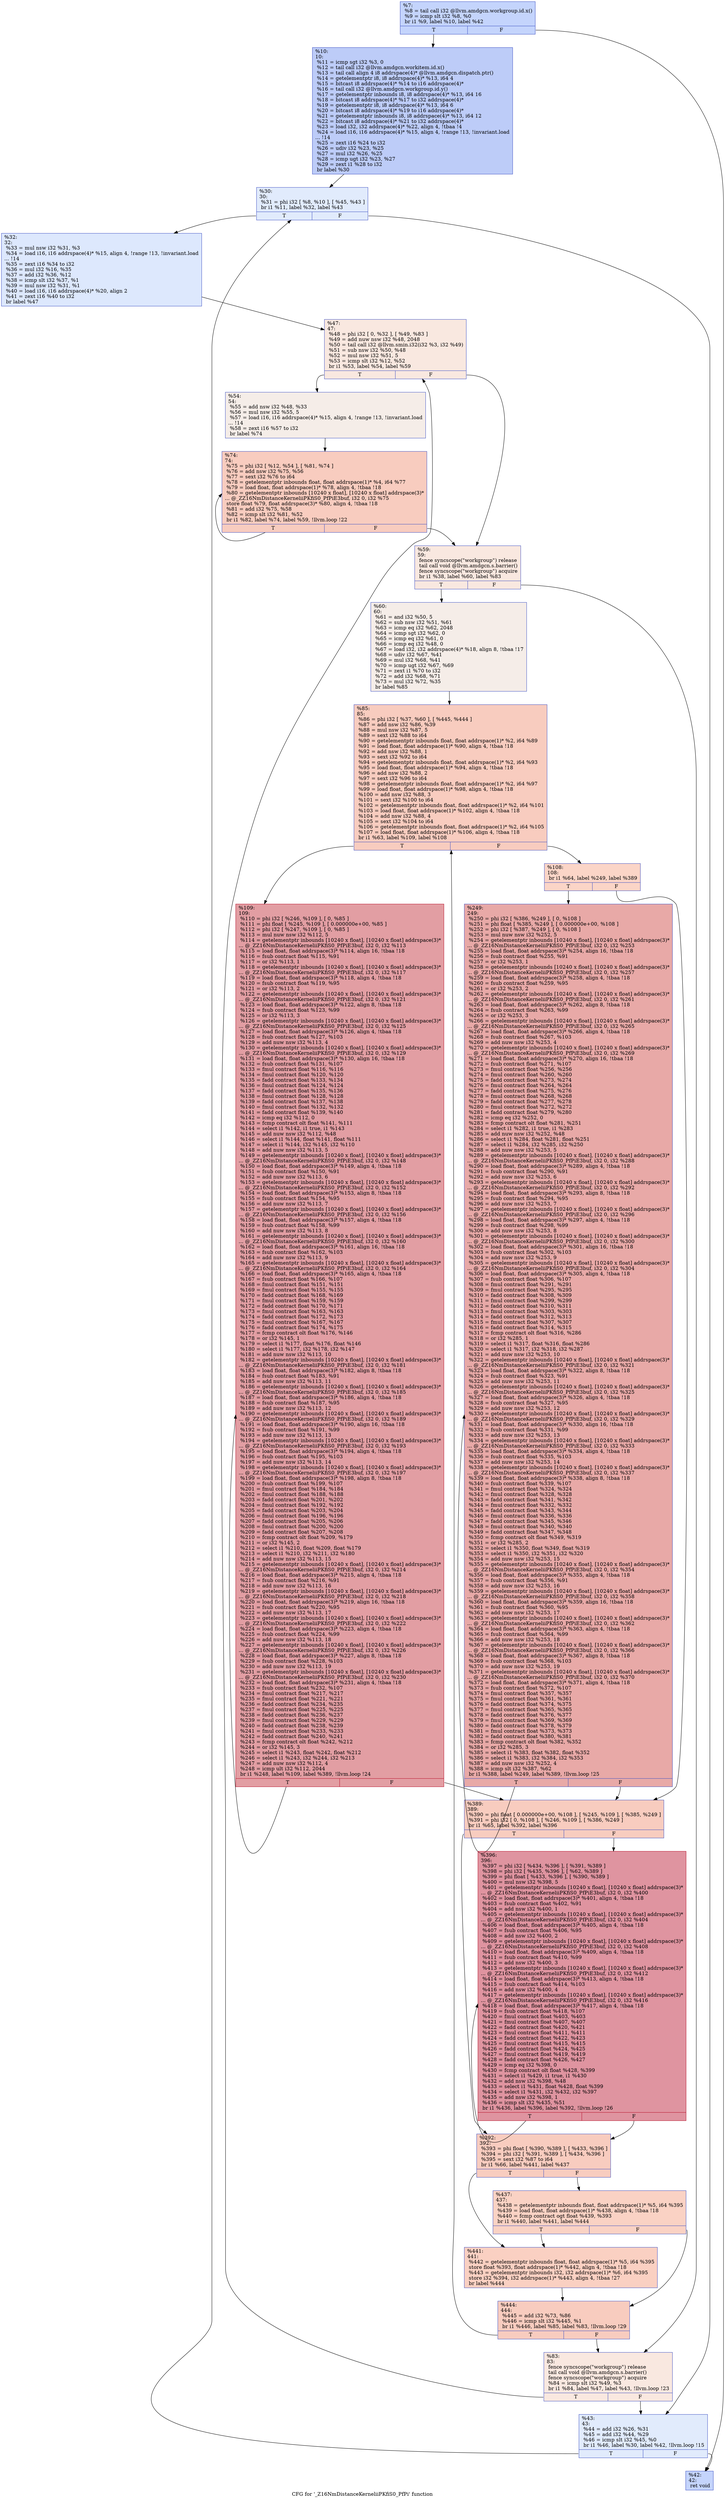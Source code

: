 digraph "CFG for '_Z16NmDistanceKerneliiPKfiS0_PfPi' function" {
	label="CFG for '_Z16NmDistanceKerneliiPKfiS0_PfPi' function";

	Node0x581f040 [shape=record,color="#3d50c3ff", style=filled, fillcolor="#7a9df870",label="{%7:\l  %8 = tail call i32 @llvm.amdgcn.workgroup.id.x()\l  %9 = icmp slt i32 %8, %0\l  br i1 %9, label %10, label %42\l|{<s0>T|<s1>F}}"];
	Node0x581f040:s0 -> Node0x581e760;
	Node0x581f040:s1 -> Node0x581f390;
	Node0x581e760 [shape=record,color="#3d50c3ff", style=filled, fillcolor="#6a8bef70",label="{%10:\l10:                                               \l  %11 = icmp sgt i32 %3, 0\l  %12 = tail call i32 @llvm.amdgcn.workitem.id.x()\l  %13 = tail call align 4 i8 addrspace(4)* @llvm.amdgcn.dispatch.ptr()\l  %14 = getelementptr i8, i8 addrspace(4)* %13, i64 4\l  %15 = bitcast i8 addrspace(4)* %14 to i16 addrspace(4)*\l  %16 = tail call i32 @llvm.amdgcn.workgroup.id.y()\l  %17 = getelementptr inbounds i8, i8 addrspace(4)* %13, i64 16\l  %18 = bitcast i8 addrspace(4)* %17 to i32 addrspace(4)*\l  %19 = getelementptr i8, i8 addrspace(4)* %13, i64 6\l  %20 = bitcast i8 addrspace(4)* %19 to i16 addrspace(4)*\l  %21 = getelementptr inbounds i8, i8 addrspace(4)* %13, i64 12\l  %22 = bitcast i8 addrspace(4)* %21 to i32 addrspace(4)*\l  %23 = load i32, i32 addrspace(4)* %22, align 4, !tbaa !4\l  %24 = load i16, i16 addrspace(4)* %15, align 4, !range !13, !invariant.load\l... !14\l  %25 = zext i16 %24 to i32\l  %26 = udiv i32 %23, %25\l  %27 = mul i32 %26, %25\l  %28 = icmp ugt i32 %23, %27\l  %29 = zext i1 %28 to i32\l  br label %30\l}"];
	Node0x581e760 -> Node0x58219a0;
	Node0x58219a0 [shape=record,color="#3d50c3ff", style=filled, fillcolor="#bbd1f870",label="{%30:\l30:                                               \l  %31 = phi i32 [ %8, %10 ], [ %45, %43 ]\l  br i1 %11, label %32, label %43\l|{<s0>T|<s1>F}}"];
	Node0x58219a0:s0 -> Node0x5821be0;
	Node0x58219a0:s1 -> Node0x5821aa0;
	Node0x5821be0 [shape=record,color="#3d50c3ff", style=filled, fillcolor="#b2ccfb70",label="{%32:\l32:                                               \l  %33 = mul nsw i32 %31, %3\l  %34 = load i16, i16 addrspace(4)* %15, align 4, !range !13, !invariant.load\l... !14\l  %35 = zext i16 %34 to i32\l  %36 = mul i32 %16, %35\l  %37 = add i32 %36, %12\l  %38 = icmp slt i32 %37, %1\l  %39 = mul nsw i32 %31, %1\l  %40 = load i16, i16 addrspace(4)* %20, align 2\l  %41 = zext i16 %40 to i32\l  br label %47\l}"];
	Node0x5821be0 -> Node0x5822ee0;
	Node0x581f390 [shape=record,color="#3d50c3ff", style=filled, fillcolor="#7a9df870",label="{%42:\l42:                                               \l  ret void\l}"];
	Node0x5821aa0 [shape=record,color="#3d50c3ff", style=filled, fillcolor="#bbd1f870",label="{%43:\l43:                                               \l  %44 = add i32 %26, %31\l  %45 = add i32 %44, %29\l  %46 = icmp slt i32 %45, %0\l  br i1 %46, label %30, label %42, !llvm.loop !15\l|{<s0>T|<s1>F}}"];
	Node0x5821aa0:s0 -> Node0x58219a0;
	Node0x5821aa0:s1 -> Node0x581f390;
	Node0x5822ee0 [shape=record,color="#3d50c3ff", style=filled, fillcolor="#f1ccb870",label="{%47:\l47:                                               \l  %48 = phi i32 [ 0, %32 ], [ %49, %83 ]\l  %49 = add nuw nsw i32 %48, 2048\l  %50 = tail call i32 @llvm.smin.i32(i32 %3, i32 %49)\l  %51 = sub nsw i32 %50, %48\l  %52 = mul nsw i32 %51, 5\l  %53 = icmp slt i32 %12, %52\l  br i1 %53, label %54, label %59\l|{<s0>T|<s1>F}}"];
	Node0x5822ee0:s0 -> Node0x5823860;
	Node0x5822ee0:s1 -> Node0x58238f0;
	Node0x5823860 [shape=record,color="#3d50c3ff", style=filled, fillcolor="#e8d6cc70",label="{%54:\l54:                                               \l  %55 = add nsw i32 %48, %33\l  %56 = mul nsw i32 %55, 5\l  %57 = load i16, i16 addrspace(4)* %15, align 4, !range !13, !invariant.load\l... !14\l  %58 = zext i16 %57 to i32\l  br label %74\l}"];
	Node0x5823860 -> Node0x5823c90;
	Node0x58238f0 [shape=record,color="#3d50c3ff", style=filled, fillcolor="#f1ccb870",label="{%59:\l59:                                               \l  fence syncscope(\"workgroup\") release\l  tail call void @llvm.amdgcn.s.barrier()\l  fence syncscope(\"workgroup\") acquire\l  br i1 %38, label %60, label %83\l|{<s0>T|<s1>F}}"];
	Node0x58238f0:s0 -> Node0x5824030;
	Node0x58238f0:s1 -> Node0x5823310;
	Node0x5824030 [shape=record,color="#3d50c3ff", style=filled, fillcolor="#e8d6cc70",label="{%60:\l60:                                               \l  %61 = and i32 %50, 5\l  %62 = sub nsw i32 %51, %61\l  %63 = icmp eq i32 %62, 2048\l  %64 = icmp sgt i32 %62, 0\l  %65 = icmp eq i32 %61, 0\l  %66 = icmp eq i32 %48, 0\l  %67 = load i32, i32 addrspace(4)* %18, align 8, !tbaa !17\l  %68 = udiv i32 %67, %41\l  %69 = mul i32 %68, %41\l  %70 = icmp ugt i32 %67, %69\l  %71 = zext i1 %70 to i32\l  %72 = add i32 %68, %71\l  %73 = mul i32 %72, %35\l  br label %85\l}"];
	Node0x5824030 -> Node0x5824b80;
	Node0x5823c90 [shape=record,color="#3d50c3ff", style=filled, fillcolor="#f08b6e70",label="{%74:\l74:                                               \l  %75 = phi i32 [ %12, %54 ], [ %81, %74 ]\l  %76 = add nsw i32 %75, %56\l  %77 = sext i32 %76 to i64\l  %78 = getelementptr inbounds float, float addrspace(1)* %4, i64 %77\l  %79 = load float, float addrspace(1)* %78, align 4, !tbaa !18\l  %80 = getelementptr inbounds [10240 x float], [10240 x float] addrspace(3)*\l... @_ZZ16NmDistanceKerneliiPKfiS0_PfPiE3buf, i32 0, i32 %75\l  store float %79, float addrspace(3)* %80, align 4, !tbaa !18\l  %81 = add i32 %75, %58\l  %82 = icmp slt i32 %81, %52\l  br i1 %82, label %74, label %59, !llvm.loop !22\l|{<s0>T|<s1>F}}"];
	Node0x5823c90:s0 -> Node0x5823c90;
	Node0x5823c90:s1 -> Node0x58238f0;
	Node0x5823310 [shape=record,color="#3d50c3ff", style=filled, fillcolor="#f1ccb870",label="{%83:\l83:                                               \l  fence syncscope(\"workgroup\") release\l  tail call void @llvm.amdgcn.s.barrier()\l  fence syncscope(\"workgroup\") acquire\l  %84 = icmp slt i32 %49, %3\l  br i1 %84, label %47, label %43, !llvm.loop !23\l|{<s0>T|<s1>F}}"];
	Node0x5823310:s0 -> Node0x5822ee0;
	Node0x5823310:s1 -> Node0x5821aa0;
	Node0x5824b80 [shape=record,color="#3d50c3ff", style=filled, fillcolor="#f08b6e70",label="{%85:\l85:                                               \l  %86 = phi i32 [ %37, %60 ], [ %445, %444 ]\l  %87 = add nsw i32 %86, %39\l  %88 = mul nsw i32 %87, 5\l  %89 = sext i32 %88 to i64\l  %90 = getelementptr inbounds float, float addrspace(1)* %2, i64 %89\l  %91 = load float, float addrspace(1)* %90, align 4, !tbaa !18\l  %92 = add nsw i32 %88, 1\l  %93 = sext i32 %92 to i64\l  %94 = getelementptr inbounds float, float addrspace(1)* %2, i64 %93\l  %95 = load float, float addrspace(1)* %94, align 4, !tbaa !18\l  %96 = add nsw i32 %88, 2\l  %97 = sext i32 %96 to i64\l  %98 = getelementptr inbounds float, float addrspace(1)* %2, i64 %97\l  %99 = load float, float addrspace(1)* %98, align 4, !tbaa !18\l  %100 = add nsw i32 %88, 3\l  %101 = sext i32 %100 to i64\l  %102 = getelementptr inbounds float, float addrspace(1)* %2, i64 %101\l  %103 = load float, float addrspace(1)* %102, align 4, !tbaa !18\l  %104 = add nsw i32 %88, 4\l  %105 = sext i32 %104 to i64\l  %106 = getelementptr inbounds float, float addrspace(1)* %2, i64 %105\l  %107 = load float, float addrspace(1)* %106, align 4, !tbaa !18\l  br i1 %63, label %109, label %108\l|{<s0>T|<s1>F}}"];
	Node0x5824b80:s0 -> Node0x5826ba0;
	Node0x5824b80:s1 -> Node0x5826c30;
	Node0x5826c30 [shape=record,color="#3d50c3ff", style=filled, fillcolor="#f5a08170",label="{%108:\l108:                                              \l  br i1 %64, label %249, label %389\l|{<s0>T|<s1>F}}"];
	Node0x5826c30:s0 -> Node0x5826d70;
	Node0x5826c30:s1 -> Node0x5826dc0;
	Node0x5826ba0 [shape=record,color="#b70d28ff", style=filled, fillcolor="#be242e70",label="{%109:\l109:                                              \l  %110 = phi i32 [ %246, %109 ], [ 0, %85 ]\l  %111 = phi float [ %245, %109 ], [ 0.000000e+00, %85 ]\l  %112 = phi i32 [ %247, %109 ], [ 0, %85 ]\l  %113 = mul nuw nsw i32 %112, 5\l  %114 = getelementptr inbounds [10240 x float], [10240 x float] addrspace(3)*\l... @_ZZ16NmDistanceKerneliiPKfiS0_PfPiE3buf, i32 0, i32 %113\l  %115 = load float, float addrspace(3)* %114, align 16, !tbaa !18\l  %116 = fsub contract float %115, %91\l  %117 = or i32 %113, 1\l  %118 = getelementptr inbounds [10240 x float], [10240 x float] addrspace(3)*\l... @_ZZ16NmDistanceKerneliiPKfiS0_PfPiE3buf, i32 0, i32 %117\l  %119 = load float, float addrspace(3)* %118, align 4, !tbaa !18\l  %120 = fsub contract float %119, %95\l  %121 = or i32 %113, 2\l  %122 = getelementptr inbounds [10240 x float], [10240 x float] addrspace(3)*\l... @_ZZ16NmDistanceKerneliiPKfiS0_PfPiE3buf, i32 0, i32 %121\l  %123 = load float, float addrspace(3)* %122, align 8, !tbaa !18\l  %124 = fsub contract float %123, %99\l  %125 = or i32 %113, 3\l  %126 = getelementptr inbounds [10240 x float], [10240 x float] addrspace(3)*\l... @_ZZ16NmDistanceKerneliiPKfiS0_PfPiE3buf, i32 0, i32 %125\l  %127 = load float, float addrspace(3)* %126, align 4, !tbaa !18\l  %128 = fsub contract float %127, %103\l  %129 = add nuw nsw i32 %113, 4\l  %130 = getelementptr inbounds [10240 x float], [10240 x float] addrspace(3)*\l... @_ZZ16NmDistanceKerneliiPKfiS0_PfPiE3buf, i32 0, i32 %129\l  %131 = load float, float addrspace(3)* %130, align 16, !tbaa !18\l  %132 = fsub contract float %131, %107\l  %133 = fmul contract float %116, %116\l  %134 = fmul contract float %120, %120\l  %135 = fadd contract float %133, %134\l  %136 = fmul contract float %124, %124\l  %137 = fadd contract float %135, %136\l  %138 = fmul contract float %128, %128\l  %139 = fadd contract float %137, %138\l  %140 = fmul contract float %132, %132\l  %141 = fadd contract float %139, %140\l  %142 = icmp eq i32 %112, 0\l  %143 = fcmp contract olt float %141, %111\l  %144 = select i1 %142, i1 true, i1 %143\l  %145 = add nuw nsw i32 %112, %48\l  %146 = select i1 %144, float %141, float %111\l  %147 = select i1 %144, i32 %145, i32 %110\l  %148 = add nuw nsw i32 %113, 5\l  %149 = getelementptr inbounds [10240 x float], [10240 x float] addrspace(3)*\l... @_ZZ16NmDistanceKerneliiPKfiS0_PfPiE3buf, i32 0, i32 %148\l  %150 = load float, float addrspace(3)* %149, align 4, !tbaa !18\l  %151 = fsub contract float %150, %91\l  %152 = add nuw nsw i32 %113, 6\l  %153 = getelementptr inbounds [10240 x float], [10240 x float] addrspace(3)*\l... @_ZZ16NmDistanceKerneliiPKfiS0_PfPiE3buf, i32 0, i32 %152\l  %154 = load float, float addrspace(3)* %153, align 8, !tbaa !18\l  %155 = fsub contract float %154, %95\l  %156 = add nuw nsw i32 %113, 7\l  %157 = getelementptr inbounds [10240 x float], [10240 x float] addrspace(3)*\l... @_ZZ16NmDistanceKerneliiPKfiS0_PfPiE3buf, i32 0, i32 %156\l  %158 = load float, float addrspace(3)* %157, align 4, !tbaa !18\l  %159 = fsub contract float %158, %99\l  %160 = add nuw nsw i32 %113, 8\l  %161 = getelementptr inbounds [10240 x float], [10240 x float] addrspace(3)*\l... @_ZZ16NmDistanceKerneliiPKfiS0_PfPiE3buf, i32 0, i32 %160\l  %162 = load float, float addrspace(3)* %161, align 16, !tbaa !18\l  %163 = fsub contract float %162, %103\l  %164 = add nuw nsw i32 %113, 9\l  %165 = getelementptr inbounds [10240 x float], [10240 x float] addrspace(3)*\l... @_ZZ16NmDistanceKerneliiPKfiS0_PfPiE3buf, i32 0, i32 %164\l  %166 = load float, float addrspace(3)* %165, align 4, !tbaa !18\l  %167 = fsub contract float %166, %107\l  %168 = fmul contract float %151, %151\l  %169 = fmul contract float %155, %155\l  %170 = fadd contract float %168, %169\l  %171 = fmul contract float %159, %159\l  %172 = fadd contract float %170, %171\l  %173 = fmul contract float %163, %163\l  %174 = fadd contract float %172, %173\l  %175 = fmul contract float %167, %167\l  %176 = fadd contract float %174, %175\l  %177 = fcmp contract olt float %176, %146\l  %178 = or i32 %145, 1\l  %179 = select i1 %177, float %176, float %146\l  %180 = select i1 %177, i32 %178, i32 %147\l  %181 = add nuw nsw i32 %113, 10\l  %182 = getelementptr inbounds [10240 x float], [10240 x float] addrspace(3)*\l... @_ZZ16NmDistanceKerneliiPKfiS0_PfPiE3buf, i32 0, i32 %181\l  %183 = load float, float addrspace(3)* %182, align 8, !tbaa !18\l  %184 = fsub contract float %183, %91\l  %185 = add nuw nsw i32 %113, 11\l  %186 = getelementptr inbounds [10240 x float], [10240 x float] addrspace(3)*\l... @_ZZ16NmDistanceKerneliiPKfiS0_PfPiE3buf, i32 0, i32 %185\l  %187 = load float, float addrspace(3)* %186, align 4, !tbaa !18\l  %188 = fsub contract float %187, %95\l  %189 = add nuw nsw i32 %113, 12\l  %190 = getelementptr inbounds [10240 x float], [10240 x float] addrspace(3)*\l... @_ZZ16NmDistanceKerneliiPKfiS0_PfPiE3buf, i32 0, i32 %189\l  %191 = load float, float addrspace(3)* %190, align 16, !tbaa !18\l  %192 = fsub contract float %191, %99\l  %193 = add nuw nsw i32 %113, 13\l  %194 = getelementptr inbounds [10240 x float], [10240 x float] addrspace(3)*\l... @_ZZ16NmDistanceKerneliiPKfiS0_PfPiE3buf, i32 0, i32 %193\l  %195 = load float, float addrspace(3)* %194, align 4, !tbaa !18\l  %196 = fsub contract float %195, %103\l  %197 = add nuw nsw i32 %113, 14\l  %198 = getelementptr inbounds [10240 x float], [10240 x float] addrspace(3)*\l... @_ZZ16NmDistanceKerneliiPKfiS0_PfPiE3buf, i32 0, i32 %197\l  %199 = load float, float addrspace(3)* %198, align 8, !tbaa !18\l  %200 = fsub contract float %199, %107\l  %201 = fmul contract float %184, %184\l  %202 = fmul contract float %188, %188\l  %203 = fadd contract float %201, %202\l  %204 = fmul contract float %192, %192\l  %205 = fadd contract float %203, %204\l  %206 = fmul contract float %196, %196\l  %207 = fadd contract float %205, %206\l  %208 = fmul contract float %200, %200\l  %209 = fadd contract float %207, %208\l  %210 = fcmp contract olt float %209, %179\l  %211 = or i32 %145, 2\l  %212 = select i1 %210, float %209, float %179\l  %213 = select i1 %210, i32 %211, i32 %180\l  %214 = add nuw nsw i32 %113, 15\l  %215 = getelementptr inbounds [10240 x float], [10240 x float] addrspace(3)*\l... @_ZZ16NmDistanceKerneliiPKfiS0_PfPiE3buf, i32 0, i32 %214\l  %216 = load float, float addrspace(3)* %215, align 4, !tbaa !18\l  %217 = fsub contract float %216, %91\l  %218 = add nuw nsw i32 %113, 16\l  %219 = getelementptr inbounds [10240 x float], [10240 x float] addrspace(3)*\l... @_ZZ16NmDistanceKerneliiPKfiS0_PfPiE3buf, i32 0, i32 %218\l  %220 = load float, float addrspace(3)* %219, align 16, !tbaa !18\l  %221 = fsub contract float %220, %95\l  %222 = add nuw nsw i32 %113, 17\l  %223 = getelementptr inbounds [10240 x float], [10240 x float] addrspace(3)*\l... @_ZZ16NmDistanceKerneliiPKfiS0_PfPiE3buf, i32 0, i32 %222\l  %224 = load float, float addrspace(3)* %223, align 4, !tbaa !18\l  %225 = fsub contract float %224, %99\l  %226 = add nuw nsw i32 %113, 18\l  %227 = getelementptr inbounds [10240 x float], [10240 x float] addrspace(3)*\l... @_ZZ16NmDistanceKerneliiPKfiS0_PfPiE3buf, i32 0, i32 %226\l  %228 = load float, float addrspace(3)* %227, align 8, !tbaa !18\l  %229 = fsub contract float %228, %103\l  %230 = add nuw nsw i32 %113, 19\l  %231 = getelementptr inbounds [10240 x float], [10240 x float] addrspace(3)*\l... @_ZZ16NmDistanceKerneliiPKfiS0_PfPiE3buf, i32 0, i32 %230\l  %232 = load float, float addrspace(3)* %231, align 4, !tbaa !18\l  %233 = fsub contract float %232, %107\l  %234 = fmul contract float %217, %217\l  %235 = fmul contract float %221, %221\l  %236 = fadd contract float %234, %235\l  %237 = fmul contract float %225, %225\l  %238 = fadd contract float %236, %237\l  %239 = fmul contract float %229, %229\l  %240 = fadd contract float %238, %239\l  %241 = fmul contract float %233, %233\l  %242 = fadd contract float %240, %241\l  %243 = fcmp contract olt float %242, %212\l  %244 = or i32 %145, 3\l  %245 = select i1 %243, float %242, float %212\l  %246 = select i1 %243, i32 %244, i32 %213\l  %247 = add nuw nsw i32 %112, 4\l  %248 = icmp ult i32 %112, 2044\l  br i1 %248, label %109, label %389, !llvm.loop !24\l|{<s0>T|<s1>F}}"];
	Node0x5826ba0:s0 -> Node0x5826ba0;
	Node0x5826ba0:s1 -> Node0x5826dc0;
	Node0x5826d70 [shape=record,color="#3d50c3ff", style=filled, fillcolor="#ca3b3770",label="{%249:\l249:                                              \l  %250 = phi i32 [ %386, %249 ], [ 0, %108 ]\l  %251 = phi float [ %385, %249 ], [ 0.000000e+00, %108 ]\l  %252 = phi i32 [ %387, %249 ], [ 0, %108 ]\l  %253 = mul nuw nsw i32 %252, 5\l  %254 = getelementptr inbounds [10240 x float], [10240 x float] addrspace(3)*\l... @_ZZ16NmDistanceKerneliiPKfiS0_PfPiE3buf, i32 0, i32 %253\l  %255 = load float, float addrspace(3)* %254, align 16, !tbaa !18\l  %256 = fsub contract float %255, %91\l  %257 = or i32 %253, 1\l  %258 = getelementptr inbounds [10240 x float], [10240 x float] addrspace(3)*\l... @_ZZ16NmDistanceKerneliiPKfiS0_PfPiE3buf, i32 0, i32 %257\l  %259 = load float, float addrspace(3)* %258, align 4, !tbaa !18\l  %260 = fsub contract float %259, %95\l  %261 = or i32 %253, 2\l  %262 = getelementptr inbounds [10240 x float], [10240 x float] addrspace(3)*\l... @_ZZ16NmDistanceKerneliiPKfiS0_PfPiE3buf, i32 0, i32 %261\l  %263 = load float, float addrspace(3)* %262, align 8, !tbaa !18\l  %264 = fsub contract float %263, %99\l  %265 = or i32 %253, 3\l  %266 = getelementptr inbounds [10240 x float], [10240 x float] addrspace(3)*\l... @_ZZ16NmDistanceKerneliiPKfiS0_PfPiE3buf, i32 0, i32 %265\l  %267 = load float, float addrspace(3)* %266, align 4, !tbaa !18\l  %268 = fsub contract float %267, %103\l  %269 = add nuw nsw i32 %253, 4\l  %270 = getelementptr inbounds [10240 x float], [10240 x float] addrspace(3)*\l... @_ZZ16NmDistanceKerneliiPKfiS0_PfPiE3buf, i32 0, i32 %269\l  %271 = load float, float addrspace(3)* %270, align 16, !tbaa !18\l  %272 = fsub contract float %271, %107\l  %273 = fmul contract float %256, %256\l  %274 = fmul contract float %260, %260\l  %275 = fadd contract float %273, %274\l  %276 = fmul contract float %264, %264\l  %277 = fadd contract float %275, %276\l  %278 = fmul contract float %268, %268\l  %279 = fadd contract float %277, %278\l  %280 = fmul contract float %272, %272\l  %281 = fadd contract float %279, %280\l  %282 = icmp eq i32 %252, 0\l  %283 = fcmp contract olt float %281, %251\l  %284 = select i1 %282, i1 true, i1 %283\l  %285 = add nuw nsw i32 %252, %48\l  %286 = select i1 %284, float %281, float %251\l  %287 = select i1 %284, i32 %285, i32 %250\l  %288 = add nuw nsw i32 %253, 5\l  %289 = getelementptr inbounds [10240 x float], [10240 x float] addrspace(3)*\l... @_ZZ16NmDistanceKerneliiPKfiS0_PfPiE3buf, i32 0, i32 %288\l  %290 = load float, float addrspace(3)* %289, align 4, !tbaa !18\l  %291 = fsub contract float %290, %91\l  %292 = add nuw nsw i32 %253, 6\l  %293 = getelementptr inbounds [10240 x float], [10240 x float] addrspace(3)*\l... @_ZZ16NmDistanceKerneliiPKfiS0_PfPiE3buf, i32 0, i32 %292\l  %294 = load float, float addrspace(3)* %293, align 8, !tbaa !18\l  %295 = fsub contract float %294, %95\l  %296 = add nuw nsw i32 %253, 7\l  %297 = getelementptr inbounds [10240 x float], [10240 x float] addrspace(3)*\l... @_ZZ16NmDistanceKerneliiPKfiS0_PfPiE3buf, i32 0, i32 %296\l  %298 = load float, float addrspace(3)* %297, align 4, !tbaa !18\l  %299 = fsub contract float %298, %99\l  %300 = add nuw nsw i32 %253, 8\l  %301 = getelementptr inbounds [10240 x float], [10240 x float] addrspace(3)*\l... @_ZZ16NmDistanceKerneliiPKfiS0_PfPiE3buf, i32 0, i32 %300\l  %302 = load float, float addrspace(3)* %301, align 16, !tbaa !18\l  %303 = fsub contract float %302, %103\l  %304 = add nuw nsw i32 %253, 9\l  %305 = getelementptr inbounds [10240 x float], [10240 x float] addrspace(3)*\l... @_ZZ16NmDistanceKerneliiPKfiS0_PfPiE3buf, i32 0, i32 %304\l  %306 = load float, float addrspace(3)* %305, align 4, !tbaa !18\l  %307 = fsub contract float %306, %107\l  %308 = fmul contract float %291, %291\l  %309 = fmul contract float %295, %295\l  %310 = fadd contract float %308, %309\l  %311 = fmul contract float %299, %299\l  %312 = fadd contract float %310, %311\l  %313 = fmul contract float %303, %303\l  %314 = fadd contract float %312, %313\l  %315 = fmul contract float %307, %307\l  %316 = fadd contract float %314, %315\l  %317 = fcmp contract olt float %316, %286\l  %318 = or i32 %285, 1\l  %319 = select i1 %317, float %316, float %286\l  %320 = select i1 %317, i32 %318, i32 %287\l  %321 = add nuw nsw i32 %253, 10\l  %322 = getelementptr inbounds [10240 x float], [10240 x float] addrspace(3)*\l... @_ZZ16NmDistanceKerneliiPKfiS0_PfPiE3buf, i32 0, i32 %321\l  %323 = load float, float addrspace(3)* %322, align 8, !tbaa !18\l  %324 = fsub contract float %323, %91\l  %325 = add nuw nsw i32 %253, 11\l  %326 = getelementptr inbounds [10240 x float], [10240 x float] addrspace(3)*\l... @_ZZ16NmDistanceKerneliiPKfiS0_PfPiE3buf, i32 0, i32 %325\l  %327 = load float, float addrspace(3)* %326, align 4, !tbaa !18\l  %328 = fsub contract float %327, %95\l  %329 = add nuw nsw i32 %253, 12\l  %330 = getelementptr inbounds [10240 x float], [10240 x float] addrspace(3)*\l... @_ZZ16NmDistanceKerneliiPKfiS0_PfPiE3buf, i32 0, i32 %329\l  %331 = load float, float addrspace(3)* %330, align 16, !tbaa !18\l  %332 = fsub contract float %331, %99\l  %333 = add nuw nsw i32 %253, 13\l  %334 = getelementptr inbounds [10240 x float], [10240 x float] addrspace(3)*\l... @_ZZ16NmDistanceKerneliiPKfiS0_PfPiE3buf, i32 0, i32 %333\l  %335 = load float, float addrspace(3)* %334, align 4, !tbaa !18\l  %336 = fsub contract float %335, %103\l  %337 = add nuw nsw i32 %253, 14\l  %338 = getelementptr inbounds [10240 x float], [10240 x float] addrspace(3)*\l... @_ZZ16NmDistanceKerneliiPKfiS0_PfPiE3buf, i32 0, i32 %337\l  %339 = load float, float addrspace(3)* %338, align 8, !tbaa !18\l  %340 = fsub contract float %339, %107\l  %341 = fmul contract float %324, %324\l  %342 = fmul contract float %328, %328\l  %343 = fadd contract float %341, %342\l  %344 = fmul contract float %332, %332\l  %345 = fadd contract float %343, %344\l  %346 = fmul contract float %336, %336\l  %347 = fadd contract float %345, %346\l  %348 = fmul contract float %340, %340\l  %349 = fadd contract float %347, %348\l  %350 = fcmp contract olt float %349, %319\l  %351 = or i32 %285, 2\l  %352 = select i1 %350, float %349, float %319\l  %353 = select i1 %350, i32 %351, i32 %320\l  %354 = add nuw nsw i32 %253, 15\l  %355 = getelementptr inbounds [10240 x float], [10240 x float] addrspace(3)*\l... @_ZZ16NmDistanceKerneliiPKfiS0_PfPiE3buf, i32 0, i32 %354\l  %356 = load float, float addrspace(3)* %355, align 4, !tbaa !18\l  %357 = fsub contract float %356, %91\l  %358 = add nuw nsw i32 %253, 16\l  %359 = getelementptr inbounds [10240 x float], [10240 x float] addrspace(3)*\l... @_ZZ16NmDistanceKerneliiPKfiS0_PfPiE3buf, i32 0, i32 %358\l  %360 = load float, float addrspace(3)* %359, align 16, !tbaa !18\l  %361 = fsub contract float %360, %95\l  %362 = add nuw nsw i32 %253, 17\l  %363 = getelementptr inbounds [10240 x float], [10240 x float] addrspace(3)*\l... @_ZZ16NmDistanceKerneliiPKfiS0_PfPiE3buf, i32 0, i32 %362\l  %364 = load float, float addrspace(3)* %363, align 4, !tbaa !18\l  %365 = fsub contract float %364, %99\l  %366 = add nuw nsw i32 %253, 18\l  %367 = getelementptr inbounds [10240 x float], [10240 x float] addrspace(3)*\l... @_ZZ16NmDistanceKerneliiPKfiS0_PfPiE3buf, i32 0, i32 %366\l  %368 = load float, float addrspace(3)* %367, align 8, !tbaa !18\l  %369 = fsub contract float %368, %103\l  %370 = add nuw nsw i32 %253, 19\l  %371 = getelementptr inbounds [10240 x float], [10240 x float] addrspace(3)*\l... @_ZZ16NmDistanceKerneliiPKfiS0_PfPiE3buf, i32 0, i32 %370\l  %372 = load float, float addrspace(3)* %371, align 4, !tbaa !18\l  %373 = fsub contract float %372, %107\l  %374 = fmul contract float %357, %357\l  %375 = fmul contract float %361, %361\l  %376 = fadd contract float %374, %375\l  %377 = fmul contract float %365, %365\l  %378 = fadd contract float %376, %377\l  %379 = fmul contract float %369, %369\l  %380 = fadd contract float %378, %379\l  %381 = fmul contract float %373, %373\l  %382 = fadd contract float %380, %381\l  %383 = fcmp contract olt float %382, %352\l  %384 = or i32 %285, 3\l  %385 = select i1 %383, float %382, float %352\l  %386 = select i1 %383, i32 %384, i32 %353\l  %387 = add nuw nsw i32 %252, 4\l  %388 = icmp slt i32 %387, %62\l  br i1 %388, label %249, label %389, !llvm.loop !25\l|{<s0>T|<s1>F}}"];
	Node0x5826d70:s0 -> Node0x5826d70;
	Node0x5826d70:s1 -> Node0x5826dc0;
	Node0x5826dc0 [shape=record,color="#3d50c3ff", style=filled, fillcolor="#f08b6e70",label="{%389:\l389:                                              \l  %390 = phi float [ 0.000000e+00, %108 ], [ %245, %109 ], [ %385, %249 ]\l  %391 = phi i32 [ 0, %108 ], [ %246, %109 ], [ %386, %249 ]\l  br i1 %65, label %392, label %396\l|{<s0>T|<s1>F}}"];
	Node0x5826dc0:s0 -> Node0x5821060;
	Node0x5826dc0:s1 -> Node0x5834060;
	Node0x5821060 [shape=record,color="#3d50c3ff", style=filled, fillcolor="#f08b6e70",label="{%392:\l392:                                              \l  %393 = phi float [ %390, %389 ], [ %433, %396 ]\l  %394 = phi i32 [ %391, %389 ], [ %434, %396 ]\l  %395 = sext i32 %87 to i64\l  br i1 %66, label %441, label %437\l|{<s0>T|<s1>F}}"];
	Node0x5821060:s0 -> Node0x58343b0;
	Node0x5821060:s1 -> Node0x5834440;
	Node0x5834060 [shape=record,color="#b70d28ff", style=filled, fillcolor="#b70d2870",label="{%396:\l396:                                              \l  %397 = phi i32 [ %434, %396 ], [ %391, %389 ]\l  %398 = phi i32 [ %435, %396 ], [ %62, %389 ]\l  %399 = phi float [ %433, %396 ], [ %390, %389 ]\l  %400 = mul nsw i32 %398, 5\l  %401 = getelementptr inbounds [10240 x float], [10240 x float] addrspace(3)*\l... @_ZZ16NmDistanceKerneliiPKfiS0_PfPiE3buf, i32 0, i32 %400\l  %402 = load float, float addrspace(3)* %401, align 4, !tbaa !18\l  %403 = fsub contract float %402, %91\l  %404 = add nsw i32 %400, 1\l  %405 = getelementptr inbounds [10240 x float], [10240 x float] addrspace(3)*\l... @_ZZ16NmDistanceKerneliiPKfiS0_PfPiE3buf, i32 0, i32 %404\l  %406 = load float, float addrspace(3)* %405, align 4, !tbaa !18\l  %407 = fsub contract float %406, %95\l  %408 = add nsw i32 %400, 2\l  %409 = getelementptr inbounds [10240 x float], [10240 x float] addrspace(3)*\l... @_ZZ16NmDistanceKerneliiPKfiS0_PfPiE3buf, i32 0, i32 %408\l  %410 = load float, float addrspace(3)* %409, align 4, !tbaa !18\l  %411 = fsub contract float %410, %99\l  %412 = add nsw i32 %400, 3\l  %413 = getelementptr inbounds [10240 x float], [10240 x float] addrspace(3)*\l... @_ZZ16NmDistanceKerneliiPKfiS0_PfPiE3buf, i32 0, i32 %412\l  %414 = load float, float addrspace(3)* %413, align 4, !tbaa !18\l  %415 = fsub contract float %414, %103\l  %416 = add nsw i32 %400, 4\l  %417 = getelementptr inbounds [10240 x float], [10240 x float] addrspace(3)*\l... @_ZZ16NmDistanceKerneliiPKfiS0_PfPiE3buf, i32 0, i32 %416\l  %418 = load float, float addrspace(3)* %417, align 4, !tbaa !18\l  %419 = fsub contract float %418, %107\l  %420 = fmul contract float %403, %403\l  %421 = fmul contract float %407, %407\l  %422 = fadd contract float %420, %421\l  %423 = fmul contract float %411, %411\l  %424 = fadd contract float %422, %423\l  %425 = fmul contract float %415, %415\l  %426 = fadd contract float %424, %425\l  %427 = fmul contract float %419, %419\l  %428 = fadd contract float %426, %427\l  %429 = icmp eq i32 %398, 0\l  %430 = fcmp contract olt float %428, %399\l  %431 = select i1 %429, i1 true, i1 %430\l  %432 = add nsw i32 %398, %48\l  %433 = select i1 %431, float %428, float %399\l  %434 = select i1 %431, i32 %432, i32 %397\l  %435 = add nsw i32 %398, 1\l  %436 = icmp slt i32 %435, %51\l  br i1 %436, label %396, label %392, !llvm.loop !26\l|{<s0>T|<s1>F}}"];
	Node0x5834060:s0 -> Node0x5834060;
	Node0x5834060:s1 -> Node0x5821060;
	Node0x5834440 [shape=record,color="#3d50c3ff", style=filled, fillcolor="#f4987a70",label="{%437:\l437:                                              \l  %438 = getelementptr inbounds float, float addrspace(1)* %5, i64 %395\l  %439 = load float, float addrspace(1)* %438, align 4, !tbaa !18\l  %440 = fcmp contract ogt float %439, %393\l  br i1 %440, label %441, label %444\l|{<s0>T|<s1>F}}"];
	Node0x5834440:s0 -> Node0x58343b0;
	Node0x5834440:s1 -> Node0x5825ef0;
	Node0x58343b0 [shape=record,color="#3d50c3ff", style=filled, fillcolor="#f3947570",label="{%441:\l441:                                              \l  %442 = getelementptr inbounds float, float addrspace(1)* %5, i64 %395\l  store float %393, float addrspace(1)* %442, align 4, !tbaa !18\l  %443 = getelementptr inbounds i32, i32 addrspace(1)* %6, i64 %395\l  store i32 %394, i32 addrspace(1)* %443, align 4, !tbaa !27\l  br label %444\l}"];
	Node0x58343b0 -> Node0x5825ef0;
	Node0x5825ef0 [shape=record,color="#3d50c3ff", style=filled, fillcolor="#f08b6e70",label="{%444:\l444:                                              \l  %445 = add i32 %73, %86\l  %446 = icmp slt i32 %445, %1\l  br i1 %446, label %85, label %83, !llvm.loop !29\l|{<s0>T|<s1>F}}"];
	Node0x5825ef0:s0 -> Node0x5824b80;
	Node0x5825ef0:s1 -> Node0x5823310;
}
